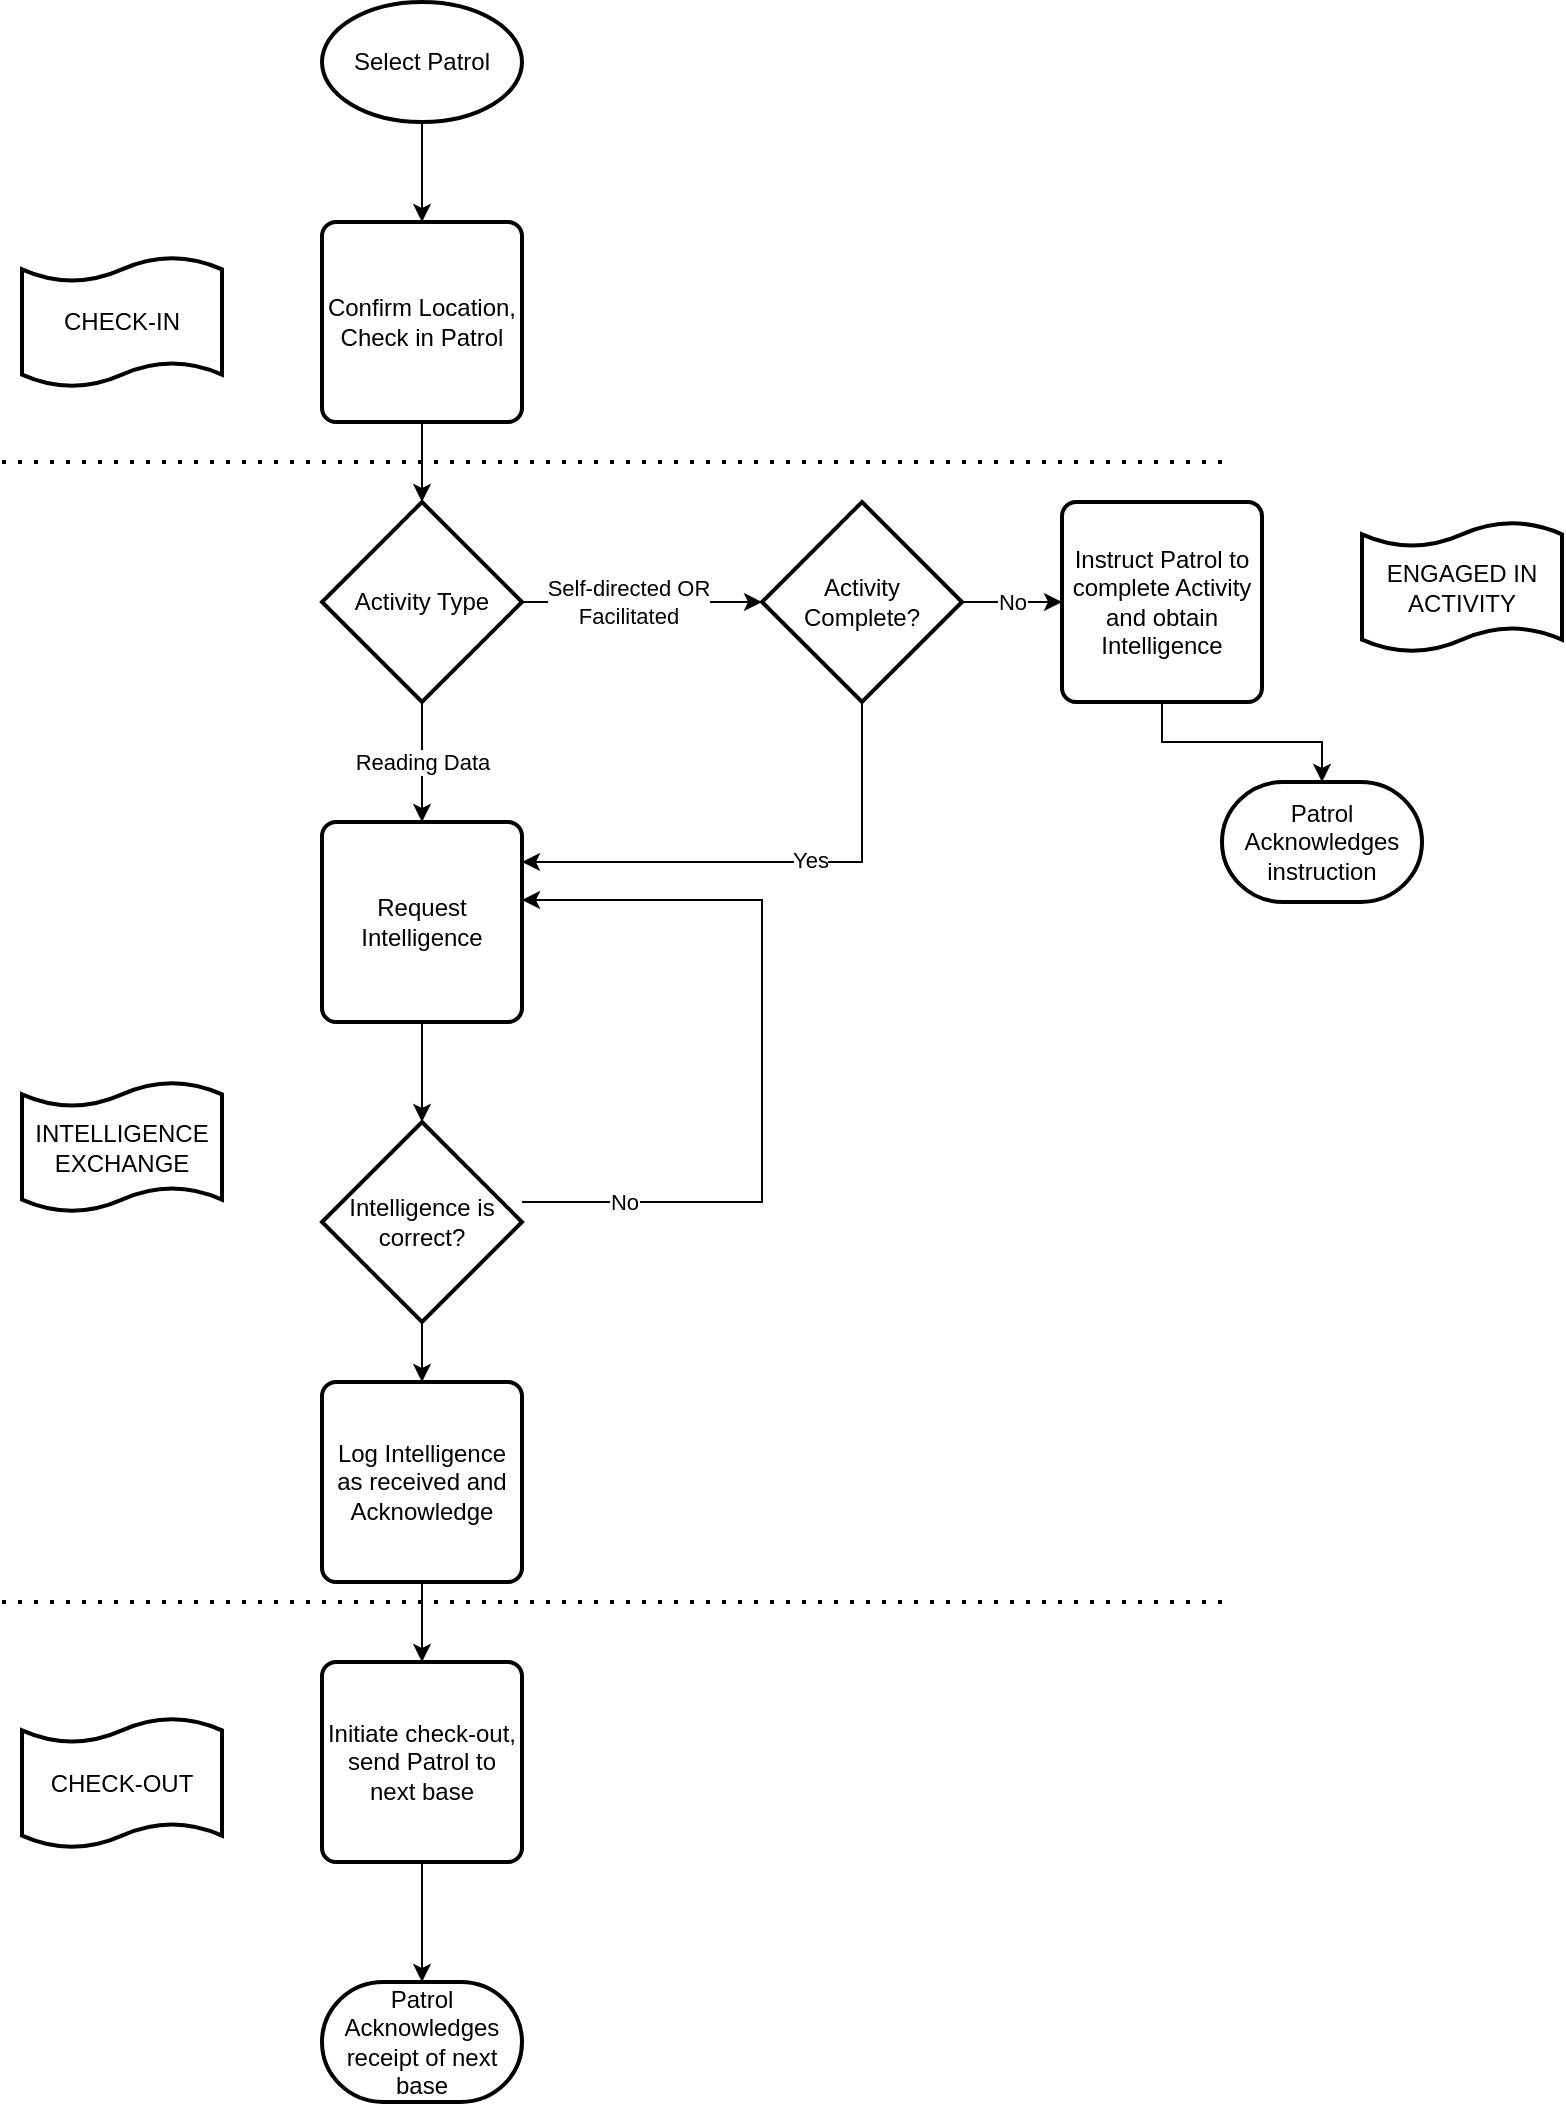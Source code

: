 <mxfile version="14.6.13" type="device"><diagram name="Page-1" id="74e2e168-ea6b-b213-b513-2b3c1d86103e"><mxGraphModel dx="1580" dy="1424" grid="1" gridSize="10" guides="1" tooltips="1" connect="1" arrows="1" fold="1" page="1" pageScale="1" pageWidth="827" pageHeight="1169" background="#ffffff" math="0" shadow="0"><root><mxCell id="0"/><mxCell id="1" parent="0"/><mxCell id="P4fA5_Nfcak4F5ARdJQC-3" style="edgeStyle=orthogonalEdgeStyle;rounded=0;orthogonalLoop=1;jettySize=auto;html=1;" parent="1" source="P4fA5_Nfcak4F5ARdJQC-1" target="P4fA5_Nfcak4F5ARdJQC-2" edge="1"><mxGeometry relative="1" as="geometry"><mxPoint x="220" y="102" as="targetPoint"/></mxGeometry></mxCell><mxCell id="P4fA5_Nfcak4F5ARdJQC-1" value="Select Patrol" style="strokeWidth=2;html=1;shape=mxgraph.flowchart.start_1;whiteSpace=wrap;" parent="1" vertex="1"><mxGeometry x="170" y="2" width="100" height="60" as="geometry"/></mxCell><mxCell id="P4fA5_Nfcak4F5ARdJQC-5" style="edgeStyle=orthogonalEdgeStyle;rounded=0;orthogonalLoop=1;jettySize=auto;html=1;" parent="1" source="P4fA5_Nfcak4F5ARdJQC-2" target="P4fA5_Nfcak4F5ARdJQC-4" edge="1"><mxGeometry relative="1" as="geometry"/></mxCell><mxCell id="P4fA5_Nfcak4F5ARdJQC-2" value="Confirm Location,&lt;br&gt;Check in Patrol" style="rounded=1;whiteSpace=wrap;html=1;absoluteArcSize=1;arcSize=14;strokeWidth=2;" parent="1" vertex="1"><mxGeometry x="170" y="112" width="100" height="100" as="geometry"/></mxCell><mxCell id="P4fA5_Nfcak4F5ARdJQC-7" style="edgeStyle=orthogonalEdgeStyle;rounded=0;orthogonalLoop=1;jettySize=auto;html=1;" parent="1" source="P4fA5_Nfcak4F5ARdJQC-4" target="P4fA5_Nfcak4F5ARdJQC-44" edge="1"><mxGeometry relative="1" as="geometry"><mxPoint x="370" y="302" as="targetPoint"/></mxGeometry></mxCell><mxCell id="P4fA5_Nfcak4F5ARdJQC-8" value="Self-directed OR&lt;br&gt;Facilitated" style="edgeLabel;html=1;align=center;verticalAlign=middle;resizable=0;points=[];" parent="P4fA5_Nfcak4F5ARdJQC-7" vertex="1" connectable="0"><mxGeometry x="0.26" y="1" relative="1" as="geometry"><mxPoint x="-23" y="1" as="offset"/></mxGeometry></mxCell><mxCell id="P4fA5_Nfcak4F5ARdJQC-37" value="Reading Data" style="edgeStyle=orthogonalEdgeStyle;rounded=0;orthogonalLoop=1;jettySize=auto;html=1;" parent="1" source="P4fA5_Nfcak4F5ARdJQC-4" target="P4fA5_Nfcak4F5ARdJQC-10" edge="1"><mxGeometry relative="1" as="geometry"/></mxCell><mxCell id="P4fA5_Nfcak4F5ARdJQC-4" value="Activity Type" style="strokeWidth=2;html=1;shape=mxgraph.flowchart.decision;whiteSpace=wrap;" parent="1" vertex="1"><mxGeometry x="170" y="252" width="100" height="100" as="geometry"/></mxCell><mxCell id="P4fA5_Nfcak4F5ARdJQC-36" style="edgeStyle=orthogonalEdgeStyle;rounded=0;orthogonalLoop=1;jettySize=auto;html=1;" parent="1" source="P4fA5_Nfcak4F5ARdJQC-10" target="P4fA5_Nfcak4F5ARdJQC-16" edge="1"><mxGeometry relative="1" as="geometry"/></mxCell><mxCell id="P4fA5_Nfcak4F5ARdJQC-10" value="Request Intelligence" style="rounded=1;whiteSpace=wrap;html=1;absoluteArcSize=1;arcSize=14;strokeWidth=2;" parent="1" vertex="1"><mxGeometry x="170" y="412" width="100" height="100" as="geometry"/></mxCell><mxCell id="P4fA5_Nfcak4F5ARdJQC-18" style="edgeStyle=orthogonalEdgeStyle;rounded=0;orthogonalLoop=1;jettySize=auto;html=1;" parent="1" source="P4fA5_Nfcak4F5ARdJQC-16" target="P4fA5_Nfcak4F5ARdJQC-10" edge="1"><mxGeometry relative="1" as="geometry"><Array as="points"><mxPoint x="390" y="602"/><mxPoint x="390" y="451"/></Array></mxGeometry></mxCell><mxCell id="P4fA5_Nfcak4F5ARdJQC-19" value="No" style="edgeLabel;html=1;align=center;verticalAlign=middle;resizable=0;points=[];" parent="P4fA5_Nfcak4F5ARdJQC-18" vertex="1" connectable="0"><mxGeometry x="-0.536" y="1" relative="1" as="geometry"><mxPoint x="-40" y="1" as="offset"/></mxGeometry></mxCell><mxCell id="P4fA5_Nfcak4F5ARdJQC-21" style="edgeStyle=orthogonalEdgeStyle;rounded=0;orthogonalLoop=1;jettySize=auto;html=1;" parent="1" source="P4fA5_Nfcak4F5ARdJQC-16" target="P4fA5_Nfcak4F5ARdJQC-20" edge="1"><mxGeometry relative="1" as="geometry"/></mxCell><mxCell id="P4fA5_Nfcak4F5ARdJQC-16" value="Intelligence is correct?" style="strokeWidth=2;html=1;shape=mxgraph.flowchart.decision;whiteSpace=wrap;" parent="1" vertex="1"><mxGeometry x="170" y="562" width="100" height="100" as="geometry"/></mxCell><mxCell id="P4fA5_Nfcak4F5ARdJQC-38" style="edgeStyle=orthogonalEdgeStyle;rounded=0;orthogonalLoop=1;jettySize=auto;html=1;" parent="1" source="P4fA5_Nfcak4F5ARdJQC-20" target="P4fA5_Nfcak4F5ARdJQC-22" edge="1"><mxGeometry relative="1" as="geometry"/></mxCell><mxCell id="P4fA5_Nfcak4F5ARdJQC-20" value="Log Intelligence as received and Acknowledge" style="rounded=1;whiteSpace=wrap;html=1;absoluteArcSize=1;arcSize=14;strokeWidth=2;" parent="1" vertex="1"><mxGeometry x="170" y="692" width="100" height="100" as="geometry"/></mxCell><mxCell id="P4fA5_Nfcak4F5ARdJQC-40" style="edgeStyle=orthogonalEdgeStyle;rounded=0;orthogonalLoop=1;jettySize=auto;html=1;" parent="1" source="P4fA5_Nfcak4F5ARdJQC-22" target="P4fA5_Nfcak4F5ARdJQC-25" edge="1"><mxGeometry relative="1" as="geometry"/></mxCell><mxCell id="P4fA5_Nfcak4F5ARdJQC-22" value="Initiate check-out, send Patrol to next base" style="rounded=1;whiteSpace=wrap;html=1;absoluteArcSize=1;arcSize=14;strokeWidth=2;" parent="1" vertex="1"><mxGeometry x="170" y="832" width="100" height="100" as="geometry"/></mxCell><mxCell id="P4fA5_Nfcak4F5ARdJQC-25" value="Patrol Acknowledges receipt of next base" style="strokeWidth=2;html=1;shape=mxgraph.flowchart.terminator;whiteSpace=wrap;" parent="1" vertex="1"><mxGeometry x="170" y="992" width="100" height="60" as="geometry"/></mxCell><mxCell id="P4fA5_Nfcak4F5ARdJQC-27" value="CHECK-IN" style="shape=tape;whiteSpace=wrap;html=1;strokeWidth=2;size=0.19" parent="1" vertex="1"><mxGeometry x="20" y="129.5" width="100" height="65" as="geometry"/></mxCell><mxCell id="P4fA5_Nfcak4F5ARdJQC-28" value="INTELLIGENCE EXCHANGE" style="shape=tape;whiteSpace=wrap;html=1;strokeWidth=2;size=0.19" parent="1" vertex="1"><mxGeometry x="20" y="542" width="100" height="65" as="geometry"/></mxCell><mxCell id="P4fA5_Nfcak4F5ARdJQC-29" value="CHECK-OUT" style="shape=tape;whiteSpace=wrap;html=1;strokeWidth=2;size=0.19" parent="1" vertex="1"><mxGeometry x="20" y="860" width="100" height="65" as="geometry"/></mxCell><mxCell id="P4fA5_Nfcak4F5ARdJQC-30" value="" style="endArrow=none;dashed=1;html=1;dashPattern=1 3;strokeWidth=2;" parent="1" edge="1"><mxGeometry width="50" height="50" relative="1" as="geometry"><mxPoint x="10" y="232" as="sourcePoint"/><mxPoint x="620" y="232" as="targetPoint"/></mxGeometry></mxCell><mxCell id="P4fA5_Nfcak4F5ARdJQC-31" value="" style="endArrow=none;dashed=1;html=1;dashPattern=1 3;strokeWidth=2;" parent="1" edge="1"><mxGeometry width="50" height="50" relative="1" as="geometry"><mxPoint x="10" y="802" as="sourcePoint"/><mxPoint x="620" y="802" as="targetPoint"/></mxGeometry></mxCell><mxCell id="P4fA5_Nfcak4F5ARdJQC-43" style="edgeStyle=orthogonalEdgeStyle;rounded=0;orthogonalLoop=1;jettySize=auto;html=1;" parent="1" source="P4fA5_Nfcak4F5ARdJQC-32" target="P4fA5_Nfcak4F5ARdJQC-42" edge="1"><mxGeometry relative="1" as="geometry"/></mxCell><mxCell id="P4fA5_Nfcak4F5ARdJQC-32" value="Instruct Patrol to complete Activity and obtain Intelligence" style="rounded=1;whiteSpace=wrap;html=1;absoluteArcSize=1;arcSize=14;strokeWidth=2;" parent="1" vertex="1"><mxGeometry x="540" y="252" width="100" height="100" as="geometry"/></mxCell><mxCell id="P4fA5_Nfcak4F5ARdJQC-41" value="ENGAGED IN ACTIVITY" style="shape=tape;whiteSpace=wrap;html=1;strokeWidth=2;size=0.19" parent="1" vertex="1"><mxGeometry x="690" y="262" width="100" height="65" as="geometry"/></mxCell><mxCell id="P4fA5_Nfcak4F5ARdJQC-42" value="Patrol Acknowledges instruction" style="strokeWidth=2;html=1;shape=mxgraph.flowchart.terminator;whiteSpace=wrap;" parent="1" vertex="1"><mxGeometry x="620" y="392" width="100" height="60" as="geometry"/></mxCell><mxCell id="P4fA5_Nfcak4F5ARdJQC-45" value="No" style="edgeStyle=orthogonalEdgeStyle;rounded=0;orthogonalLoop=1;jettySize=auto;html=1;" parent="1" source="P4fA5_Nfcak4F5ARdJQC-44" target="P4fA5_Nfcak4F5ARdJQC-32" edge="1"><mxGeometry relative="1" as="geometry"/></mxCell><mxCell id="P4fA5_Nfcak4F5ARdJQC-48" style="edgeStyle=orthogonalEdgeStyle;rounded=0;orthogonalLoop=1;jettySize=auto;html=1;" parent="1" source="P4fA5_Nfcak4F5ARdJQC-44" target="P4fA5_Nfcak4F5ARdJQC-10" edge="1"><mxGeometry relative="1" as="geometry"><Array as="points"><mxPoint x="440" y="432"/></Array></mxGeometry></mxCell><mxCell id="P4fA5_Nfcak4F5ARdJQC-49" value="Yes" style="edgeLabel;html=1;align=center;verticalAlign=middle;resizable=0;points=[];" parent="P4fA5_Nfcak4F5ARdJQC-48" vertex="1" connectable="0"><mxGeometry x="-0.15" y="-1" relative="1" as="geometry"><mxPoint as="offset"/></mxGeometry></mxCell><mxCell id="P4fA5_Nfcak4F5ARdJQC-44" value="Activity Complete?" style="strokeWidth=2;html=1;shape=mxgraph.flowchart.decision;whiteSpace=wrap;" parent="1" vertex="1"><mxGeometry x="390" y="252" width="100" height="100" as="geometry"/></mxCell></root></mxGraphModel></diagram></mxfile>